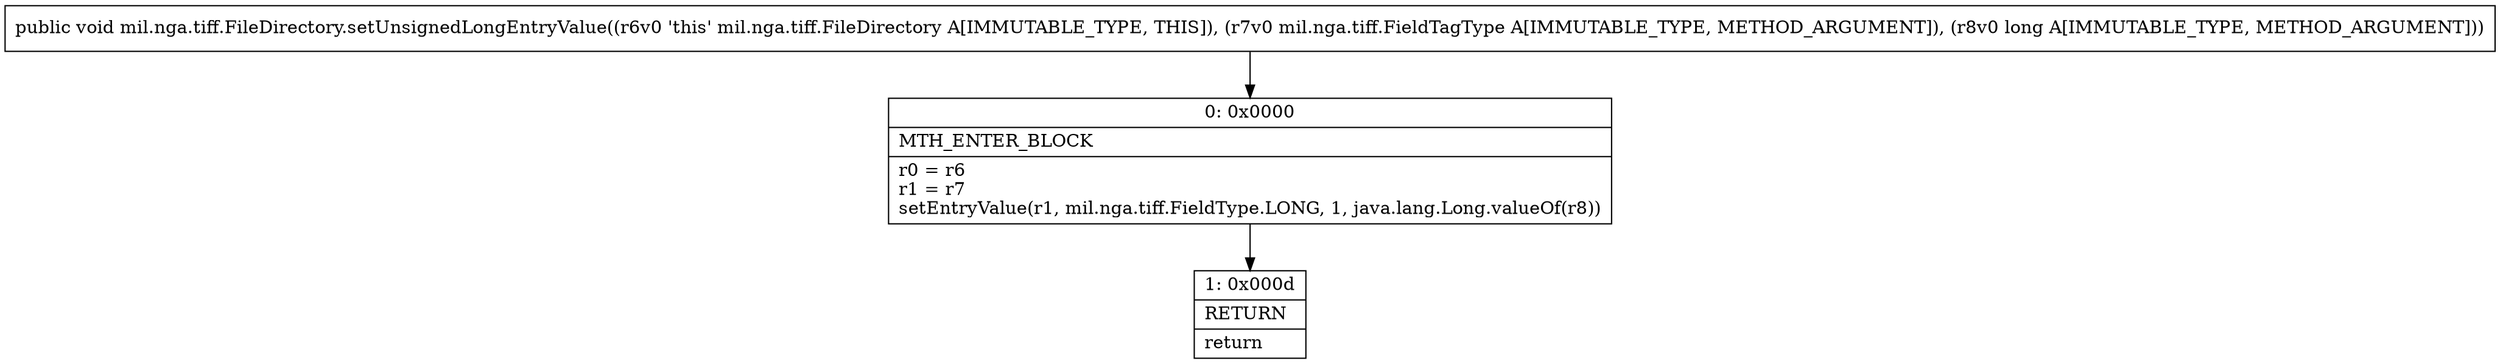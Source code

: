 digraph "CFG formil.nga.tiff.FileDirectory.setUnsignedLongEntryValue(Lmil\/nga\/tiff\/FieldTagType;J)V" {
Node_0 [shape=record,label="{0\:\ 0x0000|MTH_ENTER_BLOCK\l|r0 = r6\lr1 = r7\lsetEntryValue(r1, mil.nga.tiff.FieldType.LONG, 1, java.lang.Long.valueOf(r8))\l}"];
Node_1 [shape=record,label="{1\:\ 0x000d|RETURN\l|return\l}"];
MethodNode[shape=record,label="{public void mil.nga.tiff.FileDirectory.setUnsignedLongEntryValue((r6v0 'this' mil.nga.tiff.FileDirectory A[IMMUTABLE_TYPE, THIS]), (r7v0 mil.nga.tiff.FieldTagType A[IMMUTABLE_TYPE, METHOD_ARGUMENT]), (r8v0 long A[IMMUTABLE_TYPE, METHOD_ARGUMENT])) }"];
MethodNode -> Node_0;
Node_0 -> Node_1;
}

